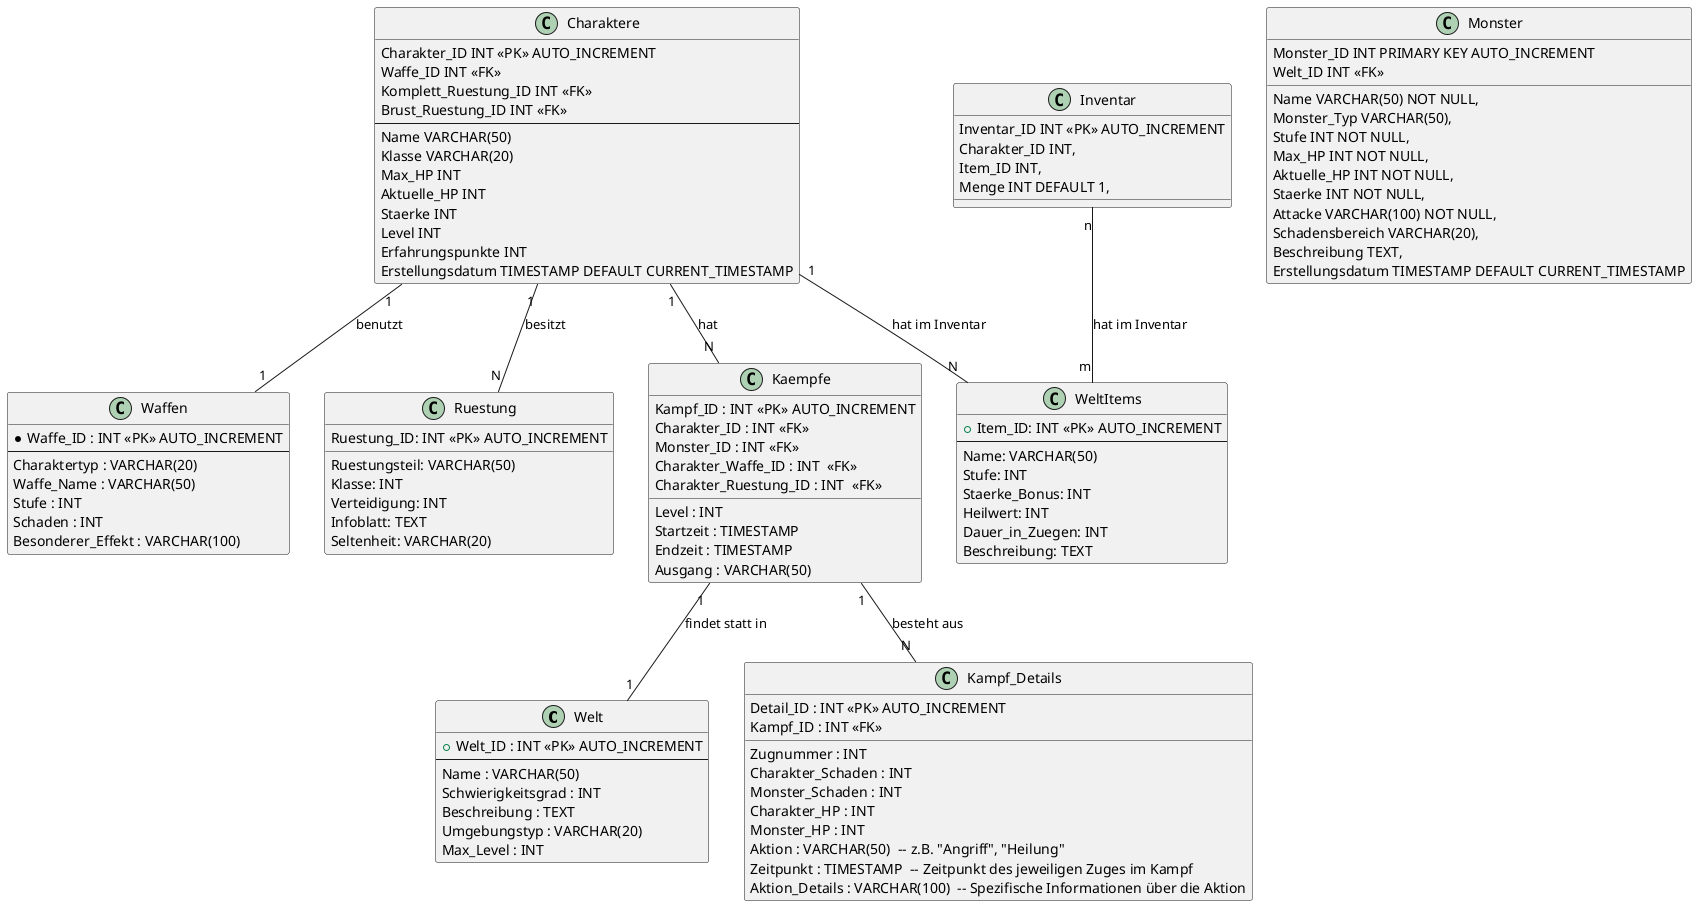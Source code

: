@startuml
class Welt {
    + Welt_ID : INT <<PK>> AUTO_INCREMENT
    --
    Name : VARCHAR(50)
    Schwierigkeitsgrad : INT
    Beschreibung : TEXT
    Umgebungstyp : VARCHAR(20)
    Max_Level : INT
}
class Kaempfe {
    Kampf_ID : INT <<PK>> AUTO_INCREMENT
    Charakter_ID : INT <<FK>>
    Monster_ID : INT <<FK>>
    Charakter_Waffe_ID : INT  <<FK>>
    Charakter_Ruestung_ID : INT  <<FK>>
    __
    Level : INT
    Startzeit : TIMESTAMP
    Endzeit : TIMESTAMP
    Ausgang : VARCHAR(50)
}

class Kampf_Details {
    Detail_ID : INT <<PK>> AUTO_INCREMENT
    Kampf_ID : INT <<FK>>
    __
    Zugnummer : INT
    Charakter_Schaden : INT
    Monster_Schaden : INT
    Charakter_HP : INT
    Monster_HP : INT
    Aktion : VARCHAR(50)  -- z.B. "Angriff", "Heilung"
    Zeitpunkt : TIMESTAMP  -- Zeitpunkt des jeweiligen Zuges im Kampf
    Aktion_Details : VARCHAR(100)  -- Spezifische Informationen über die Aktion
}

class Ruestung {
    Ruestung_ID: INT <<PK>> AUTO_INCREMENT
    __
    Ruestungsteil: VARCHAR(50)
    Klasse: INT
    Verteidigung: INT
    Infoblatt: TEXT
    Seltenheit: VARCHAR(20)
}


class Charaktere {
    Charakter_ID INT <<PK>> AUTO_INCREMENT
    Waffe_ID INT <<FK>>
    Komplett_Ruestung_ID INT <<FK>>
    Brust_Ruestung_ID INT <<FK>>
    --
    Name VARCHAR(50)
    Klasse VARCHAR(20)
    Max_HP INT
    Aktuelle_HP INT
    Staerke INT
    Level INT
    Erfahrungspunkte INT
    Erstellungsdatum TIMESTAMP DEFAULT CURRENT_TIMESTAMP
}
class WeltItems {
    + Item_ID: INT <<PK>> AUTO_INCREMENT
    --
    Name: VARCHAR(50)
    Stufe: INT
    Staerke_Bonus: INT
    Heilwert: INT
    Dauer_in_Zuegen: INT
    Beschreibung: TEXT
}
class Inventar {
    Inventar_ID INT <<PK>> AUTO_INCREMENT
    Charakter_ID INT,
    Item_ID INT,
    Menge INT DEFAULT 1,
}
class Waffen {
    * Waffe_ID : INT <<PK>> AUTO_INCREMENT
    --
    Charaktertyp : VARCHAR(20)
    Waffe_Name : VARCHAR(50)
    Stufe : INT
    Schaden : INT
    Besonderer_Effekt : VARCHAR(100)
}
class Monster {
Monster_ID INT PRIMARY KEY AUTO_INCREMENT
Welt_ID INT <<FK>>
__
    Name VARCHAR(50) NOT NULL,
    Monster_Typ VARCHAR(50),
    Stufe INT NOT NULL,
    Max_HP INT NOT NULL,
    Aktuelle_HP INT NOT NULL,
    Staerke INT NOT NULL,
    Attacke VARCHAR(100) NOT NULL,
    Schadensbereich VARCHAR(20),
    Beschreibung TEXT,
    Erstellungsdatum TIMESTAMP DEFAULT CURRENT_TIMESTAMP
    }





Charaktere "1" -- "N" Kaempfe : hat
Kaempfe "1" -- "1" Welt : findet statt in
Kaempfe "1" -- "N" Kampf_Details : besteht aus
Charaktere "1" -- "N" Ruestung : besitzt
Charaktere "1" -- "N" WeltItems : hat im Inventar
Charaktere "1" -- "1" Waffen : benutzt
Inventar "n" -- "m" WeltItems : hat im Inventar
@enduml